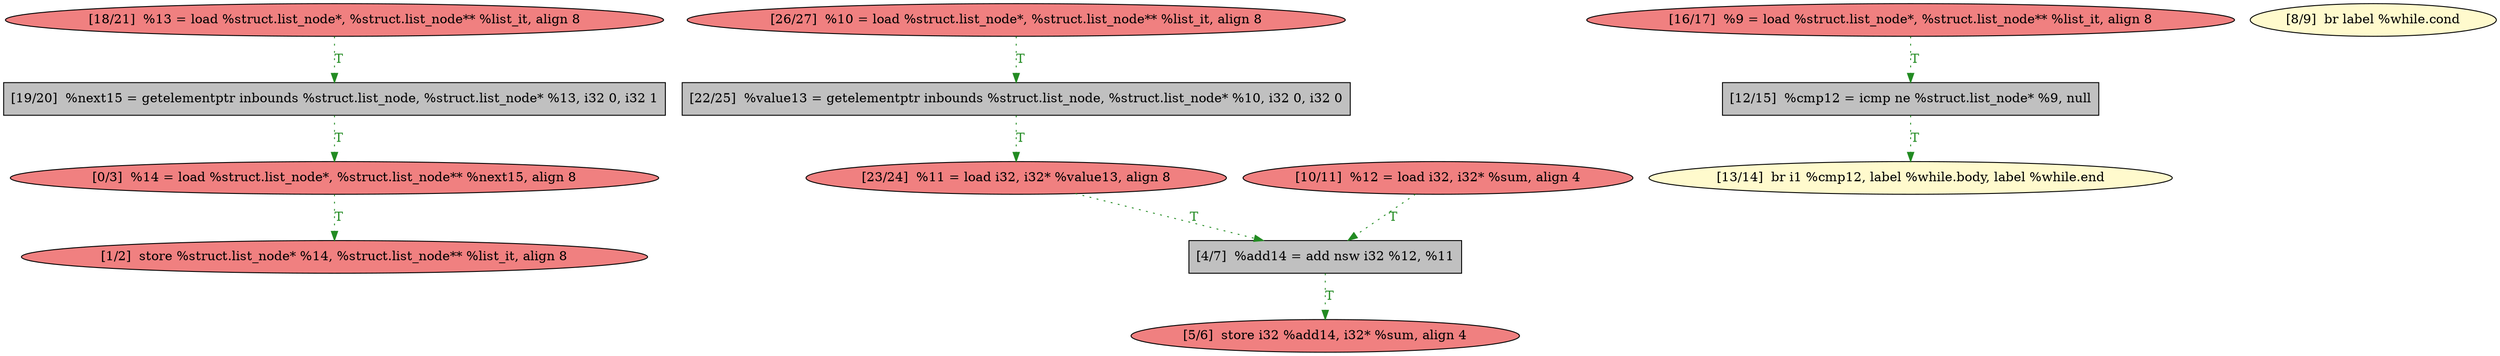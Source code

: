 
digraph G {


node887 [fillcolor=grey,label="[19/20]  %next15 = getelementptr inbounds %struct.list_node, %struct.list_node* %13, i32 0, i32 1",shape=rectangle,style=filled ]
node888 [fillcolor=lightcoral,label="[26/27]  %10 = load %struct.list_node*, %struct.list_node** %list_it, align 8",shape=ellipse,style=filled ]
node886 [fillcolor=lightcoral,label="[23/24]  %11 = load i32, i32* %value13, align 8",shape=ellipse,style=filled ]
node883 [fillcolor=lightcoral,label="[16/17]  %9 = load %struct.list_node*, %struct.list_node** %list_it, align 8",shape=ellipse,style=filled ]
node882 [fillcolor=lemonchiffon,label="[13/14]  br i1 %cmp12, label %while.body, label %while.end",shape=ellipse,style=filled ]
node881 [fillcolor=lightcoral,label="[1/2]  store %struct.list_node* %14, %struct.list_node** %list_it, align 8",shape=ellipse,style=filled ]
node876 [fillcolor=grey,label="[4/7]  %add14 = add nsw i32 %12, %11",shape=rectangle,style=filled ]
node885 [fillcolor=grey,label="[22/25]  %value13 = getelementptr inbounds %struct.list_node, %struct.list_node* %10, i32 0, i32 0",shape=rectangle,style=filled ]
node879 [fillcolor=lightcoral,label="[5/6]  store i32 %add14, i32* %sum, align 4",shape=ellipse,style=filled ]
node875 [fillcolor=lightcoral,label="[0/3]  %14 = load %struct.list_node*, %struct.list_node** %next15, align 8",shape=ellipse,style=filled ]
node877 [fillcolor=lemonchiffon,label="[8/9]  br label %while.cond",shape=ellipse,style=filled ]
node884 [fillcolor=lightcoral,label="[18/21]  %13 = load %struct.list_node*, %struct.list_node** %list_it, align 8",shape=ellipse,style=filled ]
node878 [fillcolor=lightcoral,label="[10/11]  %12 = load i32, i32* %sum, align 4",shape=ellipse,style=filled ]
node880 [fillcolor=grey,label="[12/15]  %cmp12 = icmp ne %struct.list_node* %9, null",shape=rectangle,style=filled ]

node883->node880 [style=dotted,color=forestgreen,label="T",fontcolor=forestgreen ]
node875->node881 [style=dotted,color=forestgreen,label="T",fontcolor=forestgreen ]
node878->node876 [style=dotted,color=forestgreen,label="T",fontcolor=forestgreen ]
node887->node875 [style=dotted,color=forestgreen,label="T",fontcolor=forestgreen ]
node888->node885 [style=dotted,color=forestgreen,label="T",fontcolor=forestgreen ]
node880->node882 [style=dotted,color=forestgreen,label="T",fontcolor=forestgreen ]
node886->node876 [style=dotted,color=forestgreen,label="T",fontcolor=forestgreen ]
node885->node886 [style=dotted,color=forestgreen,label="T",fontcolor=forestgreen ]
node884->node887 [style=dotted,color=forestgreen,label="T",fontcolor=forestgreen ]
node876->node879 [style=dotted,color=forestgreen,label="T",fontcolor=forestgreen ]


}
